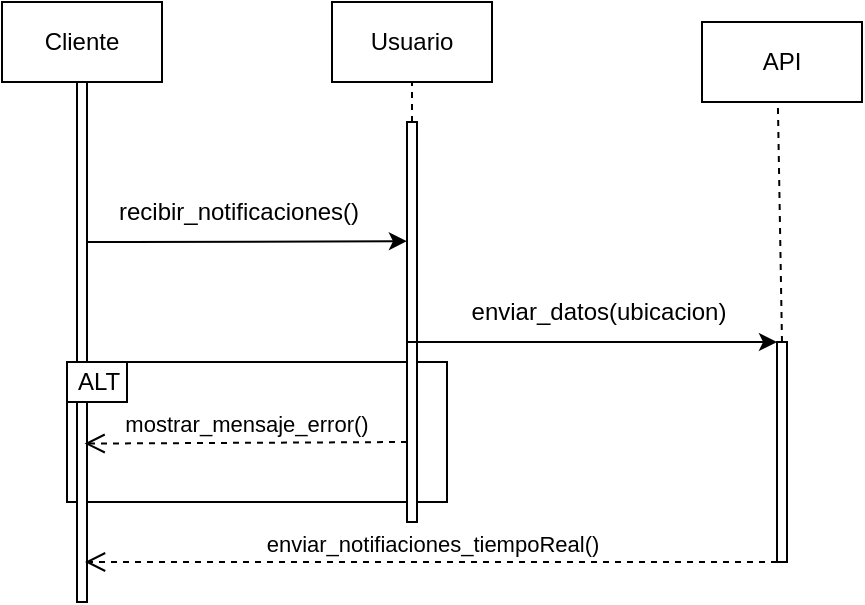<mxfile version="24.2.2" type="google">
  <diagram name="Página-1" id="PNHoBZIL6JFSgOUNzMXH">
    <mxGraphModel grid="1" page="1" gridSize="10" guides="1" tooltips="1" connect="1" arrows="1" fold="1" pageScale="1" pageWidth="827" pageHeight="1169" math="0" shadow="0">
      <root>
        <mxCell id="0" />
        <mxCell id="1" parent="0" />
        <mxCell id="LuYdbRBV4z9gpuXvAEJp-1" value="" style="rounded=0;whiteSpace=wrap;html=1;" vertex="1" parent="1">
          <mxGeometry x="202.5" y="280" width="190" height="70" as="geometry" />
        </mxCell>
        <mxCell id="LuYdbRBV4z9gpuXvAEJp-22" value="" style="rounded=0;whiteSpace=wrap;html=1;" vertex="1" parent="1">
          <mxGeometry x="207.5" y="140" width="5" height="260" as="geometry" />
        </mxCell>
        <mxCell id="LuYdbRBV4z9gpuXvAEJp-2" style="edgeStyle=orthogonalEdgeStyle;rounded=0;orthogonalLoop=1;jettySize=auto;html=1;entryX=-0.008;entryY=0.298;entryDx=0;entryDy=0;entryPerimeter=0;" edge="1" parent="1" target="LuYdbRBV4z9gpuXvAEJp-8">
          <mxGeometry relative="1" as="geometry">
            <mxPoint x="212.5" y="220" as="sourcePoint" />
            <mxPoint x="370" y="220" as="targetPoint" />
            <Array as="points">
              <mxPoint x="233" y="220" />
            </Array>
          </mxGeometry>
        </mxCell>
        <mxCell id="LuYdbRBV4z9gpuXvAEJp-5" value="&lt;font style=&quot;vertical-align: inherit;&quot;&gt;&lt;font style=&quot;vertical-align: inherit;&quot;&gt;&lt;font style=&quot;vertical-align: inherit;&quot;&gt;&lt;font style=&quot;vertical-align: inherit;&quot;&gt;recibir_notificaciones()&lt;/font&gt;&lt;/font&gt;&lt;/font&gt;&lt;/font&gt;" style="text;html=1;align=center;verticalAlign=middle;resizable=0;points=[];autosize=1;strokeColor=none;fillColor=none;rotation=0;" vertex="1" parent="1">
          <mxGeometry x="217.5" y="190" width="140" height="30" as="geometry" />
        </mxCell>
        <mxCell id="LuYdbRBV4z9gpuXvAEJp-7" value="&lt;font style=&quot;vertical-align: inherit;&quot;&gt;&lt;font style=&quot;vertical-align: inherit;&quot;&gt;enviar_datos(ubicacion)&lt;/font&gt;&lt;/font&gt;" style="text;html=1;align=center;verticalAlign=middle;resizable=0;points=[];autosize=1;strokeColor=none;fillColor=none;rotation=0;" vertex="1" parent="1">
          <mxGeometry x="392.5" y="240" width="150" height="30" as="geometry" />
        </mxCell>
        <mxCell id="LuYdbRBV4z9gpuXvAEJp-8" value="" style="rounded=0;whiteSpace=wrap;html=1;" vertex="1" parent="1">
          <mxGeometry x="372.5" y="160" width="5" height="200" as="geometry" />
        </mxCell>
        <mxCell id="LuYdbRBV4z9gpuXvAEJp-10" value="" style="rounded=0;whiteSpace=wrap;html=1;" vertex="1" parent="1">
          <mxGeometry x="557.5" y="270" width="5" height="110" as="geometry" />
        </mxCell>
        <mxCell id="LuYdbRBV4z9gpuXvAEJp-11" value="" style="endArrow=none;dashed=1;html=1;rounded=0;exitX=0.5;exitY=0;exitDx=0;exitDy=0;entryX=0.506;entryY=1.07;entryDx=0;entryDy=0;entryPerimeter=0;" edge="1" parent="1" source="LuYdbRBV4z9gpuXvAEJp-10">
          <mxGeometry width="50" height="50" relative="1" as="geometry">
            <mxPoint x="501.5" y="300" as="sourcePoint" />
            <mxPoint x="557.8" y="142.8" as="targetPoint" />
          </mxGeometry>
        </mxCell>
        <mxCell id="LuYdbRBV4z9gpuXvAEJp-13" value="" style="rounded=0;whiteSpace=wrap;html=1;" vertex="1" parent="1">
          <mxGeometry x="202.5" y="280" width="30" height="20" as="geometry" />
        </mxCell>
        <mxCell id="LuYdbRBV4z9gpuXvAEJp-14" value="ALT" style="text;html=1;align=center;verticalAlign=middle;resizable=0;points=[];autosize=1;strokeColor=none;fillColor=none;" vertex="1" parent="1">
          <mxGeometry x="197.5" y="275" width="40" height="30" as="geometry" />
        </mxCell>
        <mxCell id="LuYdbRBV4z9gpuXvAEJp-15" value="mostrar_mensaje_error()" style="html=1;verticalAlign=bottom;endArrow=open;dashed=1;endSize=8;curved=0;rounded=0;entryX=0.76;entryY=0.61;entryDx=0;entryDy=0;entryPerimeter=0;" edge="1" parent="1">
          <mxGeometry relative="1" as="geometry">
            <mxPoint x="372.5" y="320" as="sourcePoint" />
            <mxPoint x="211.3" y="320.8" as="targetPoint" />
          </mxGeometry>
        </mxCell>
        <mxCell id="LuYdbRBV4z9gpuXvAEJp-16" value="enviar_notifiaciones_tiempoReal()" style="html=1;verticalAlign=bottom;endArrow=open;dashed=1;endSize=8;curved=0;rounded=0;exitX=0;exitY=1;exitDx=0;exitDy=0;entryX=0.8;entryY=0.858;entryDx=0;entryDy=0;entryPerimeter=0;" edge="1" parent="1" source="LuYdbRBV4z9gpuXvAEJp-10">
          <mxGeometry relative="1" as="geometry">
            <mxPoint x="712.5" y="380" as="sourcePoint" />
            <mxPoint x="211.5" y="380" as="targetPoint" />
          </mxGeometry>
        </mxCell>
        <mxCell id="LuYdbRBV4z9gpuXvAEJp-17" value="Cliente" style="rounded=0;whiteSpace=wrap;html=1;" vertex="1" parent="1">
          <mxGeometry x="170" y="100" width="80" height="40" as="geometry" />
        </mxCell>
        <mxCell id="LuYdbRBV4z9gpuXvAEJp-18" value="Usuario" style="rounded=0;whiteSpace=wrap;html=1;" vertex="1" parent="1">
          <mxGeometry x="335" y="100" width="80" height="40" as="geometry" />
        </mxCell>
        <mxCell id="LuYdbRBV4z9gpuXvAEJp-20" value="API" style="rounded=0;whiteSpace=wrap;html=1;" vertex="1" parent="1">
          <mxGeometry x="520" y="110" width="80" height="40" as="geometry" />
        </mxCell>
        <mxCell id="LuYdbRBV4z9gpuXvAEJp-21" value="" style="endArrow=none;dashed=1;html=1;rounded=0;exitX=0.5;exitY=0;exitDx=0;exitDy=0;entryX=0.5;entryY=1;entryDx=0;entryDy=0;" edge="1" parent="1" source="LuYdbRBV4z9gpuXvAEJp-8" target="LuYdbRBV4z9gpuXvAEJp-18">
          <mxGeometry width="50" height="50" relative="1" as="geometry">
            <mxPoint x="322.5" y="190" as="sourcePoint" />
            <mxPoint x="372.5" y="140" as="targetPoint" />
          </mxGeometry>
        </mxCell>
        <mxCell id="fQ4AJpYmRDkfuaQsUVIg-3" value="" style="endArrow=classic;html=1;rounded=0;exitX=0.1;exitY=0.55;exitDx=0;exitDy=0;exitPerimeter=0;entryX=0;entryY=0;entryDx=0;entryDy=0;" edge="1" parent="1" source="LuYdbRBV4z9gpuXvAEJp-8" target="LuYdbRBV4z9gpuXvAEJp-10">
          <mxGeometry width="50" height="50" relative="1" as="geometry">
            <mxPoint x="390" y="430" as="sourcePoint" />
            <mxPoint x="440" y="380" as="targetPoint" />
          </mxGeometry>
        </mxCell>
      </root>
    </mxGraphModel>
  </diagram>
</mxfile>
